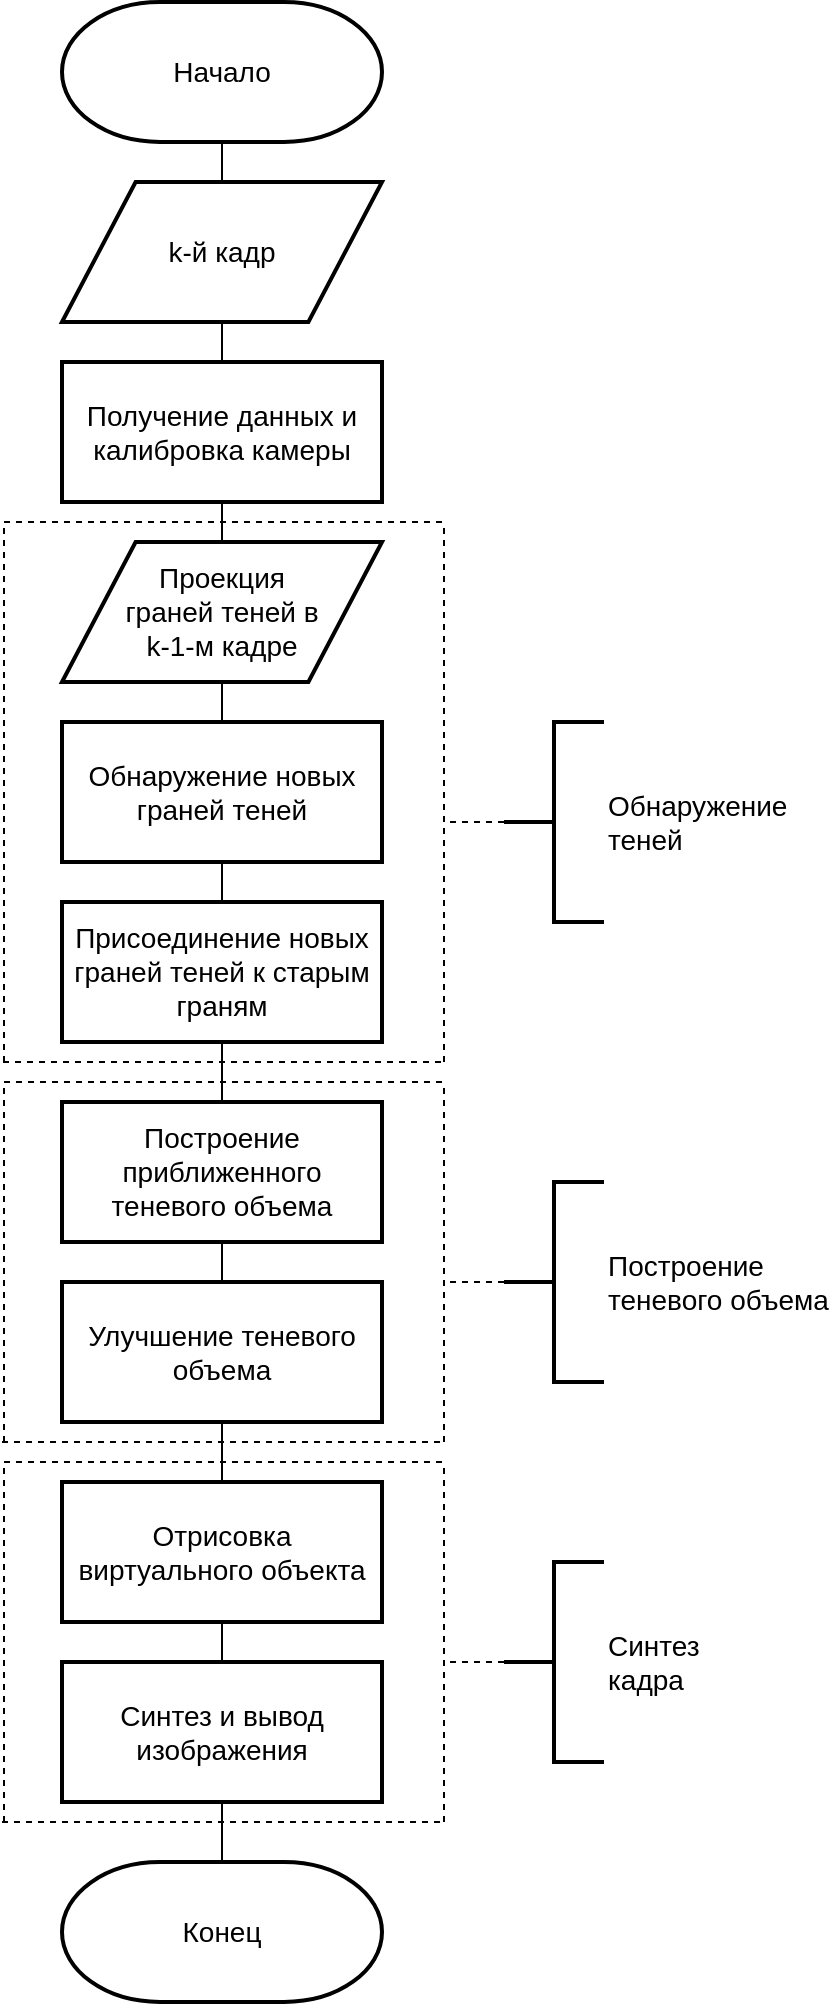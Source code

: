 <mxfile version="20.2.3" type="device"><diagram id="ZFDJjJmux2x4QQtzl2ys" name="Страница 1"><mxGraphModel dx="1422" dy="865" grid="1" gridSize="10" guides="1" tooltips="1" connect="1" arrows="1" fold="1" page="1" pageScale="1" pageWidth="827" pageHeight="1169" math="0" shadow="0"><root><mxCell id="0"/><mxCell id="1" parent="0"/><mxCell id="fZ-lH2lCOYdGLXRck0TY-3" style="edgeStyle=orthogonalEdgeStyle;rounded=0;orthogonalLoop=1;jettySize=auto;html=1;exitX=0.5;exitY=1;exitDx=0;exitDy=0;exitPerimeter=0;entryX=0.5;entryY=0;entryDx=0;entryDy=0;fontSize=14;endArrow=none;endFill=0;" parent="1" source="fZ-lH2lCOYdGLXRck0TY-1" target="fZ-lH2lCOYdGLXRck0TY-2" edge="1"><mxGeometry relative="1" as="geometry"/></mxCell><mxCell id="fZ-lH2lCOYdGLXRck0TY-1" value="Начало" style="strokeWidth=2;html=1;shape=mxgraph.flowchart.terminator;whiteSpace=wrap;fontSize=14;" parent="1" vertex="1"><mxGeometry x="349" y="10" width="160" height="70" as="geometry"/></mxCell><mxCell id="fZ-lH2lCOYdGLXRck0TY-7" style="edgeStyle=orthogonalEdgeStyle;rounded=0;orthogonalLoop=1;jettySize=auto;html=1;exitX=0.5;exitY=1;exitDx=0;exitDy=0;entryX=0.5;entryY=0;entryDx=0;entryDy=0;fontSize=14;endArrow=none;endFill=0;" parent="1" source="fZ-lH2lCOYdGLXRck0TY-2" target="fZ-lH2lCOYdGLXRck0TY-6" edge="1"><mxGeometry relative="1" as="geometry"/></mxCell><mxCell id="fZ-lH2lCOYdGLXRck0TY-2" value="k-й кадр" style="shape=parallelogram;html=1;strokeWidth=2;perimeter=parallelogramPerimeter;whiteSpace=wrap;rounded=0;arcSize=12;size=0.23;fontSize=14;" parent="1" vertex="1"><mxGeometry x="349" y="100" width="160" height="70" as="geometry"/></mxCell><mxCell id="fZ-lH2lCOYdGLXRck0TY-11" style="edgeStyle=orthogonalEdgeStyle;rounded=0;orthogonalLoop=1;jettySize=auto;html=1;exitX=0.5;exitY=1;exitDx=0;exitDy=0;entryX=0.5;entryY=0;entryDx=0;entryDy=0;fontSize=14;endArrow=none;endFill=0;" parent="1" source="fZ-lH2lCOYdGLXRck0TY-6" target="fZ-lH2lCOYdGLXRck0TY-10" edge="1"><mxGeometry relative="1" as="geometry"/></mxCell><mxCell id="fZ-lH2lCOYdGLXRck0TY-6" value="Получение данных и калибровка камеры" style="rounded=0;whiteSpace=wrap;html=1;absoluteArcSize=1;arcSize=14;strokeWidth=2;fontSize=14;" parent="1" vertex="1"><mxGeometry x="349" y="190" width="160" height="70" as="geometry"/></mxCell><mxCell id="fZ-lH2lCOYdGLXRck0TY-14" style="edgeStyle=orthogonalEdgeStyle;rounded=0;orthogonalLoop=1;jettySize=auto;html=1;exitX=0.5;exitY=1;exitDx=0;exitDy=0;entryX=0.5;entryY=0;entryDx=0;entryDy=0;fontSize=14;endArrow=none;endFill=0;" parent="1" source="fZ-lH2lCOYdGLXRck0TY-8" target="iNpdLN46T8xdgVFHqKoK-1" edge="1"><mxGeometry relative="1" as="geometry"><mxPoint x="429" y="460" as="targetPoint"/></mxGeometry></mxCell><mxCell id="fZ-lH2lCOYdGLXRck0TY-8" value="Обнаружение новых граней теней" style="rounded=0;whiteSpace=wrap;html=1;absoluteArcSize=1;arcSize=14;strokeWidth=2;fontSize=14;" parent="1" vertex="1"><mxGeometry x="349" y="370" width="160" height="70" as="geometry"/></mxCell><mxCell id="fZ-lH2lCOYdGLXRck0TY-12" style="edgeStyle=orthogonalEdgeStyle;rounded=0;orthogonalLoop=1;jettySize=auto;html=1;exitX=0.5;exitY=1;exitDx=0;exitDy=0;entryX=0.5;entryY=0;entryDx=0;entryDy=0;fontSize=14;endArrow=none;endFill=0;" parent="1" source="fZ-lH2lCOYdGLXRck0TY-10" target="fZ-lH2lCOYdGLXRck0TY-8" edge="1"><mxGeometry relative="1" as="geometry"/></mxCell><mxCell id="fZ-lH2lCOYdGLXRck0TY-10" value="Проекция &lt;br&gt;граней теней в &lt;br&gt;k-1-м кадре" style="shape=parallelogram;html=1;strokeWidth=2;perimeter=parallelogramPerimeter;whiteSpace=wrap;rounded=0;arcSize=12;size=0.23;fontSize=14;" parent="1" vertex="1"><mxGeometry x="349" y="280" width="160" height="70" as="geometry"/></mxCell><mxCell id="fZ-lH2lCOYdGLXRck0TY-18" value="" style="endArrow=none;dashed=1;html=1;rounded=0;fontSize=14;" parent="1" edge="1"><mxGeometry width="50" height="50" relative="1" as="geometry"><mxPoint x="320" y="540" as="sourcePoint"/><mxPoint x="320" y="270" as="targetPoint"/><Array as="points"><mxPoint x="320" y="440"/></Array></mxGeometry></mxCell><mxCell id="fZ-lH2lCOYdGLXRck0TY-19" value="" style="endArrow=none;dashed=1;html=1;rounded=0;fontSize=14;" parent="1" edge="1"><mxGeometry width="50" height="50" relative="1" as="geometry"><mxPoint x="540" y="540" as="sourcePoint"/><mxPoint x="540" y="270" as="targetPoint"/></mxGeometry></mxCell><mxCell id="fZ-lH2lCOYdGLXRck0TY-20" value="" style="endArrow=none;dashed=1;html=1;rounded=0;fontSize=14;" parent="1" edge="1"><mxGeometry width="50" height="50" relative="1" as="geometry"><mxPoint x="320" y="270" as="sourcePoint"/><mxPoint x="540" y="270" as="targetPoint"/></mxGeometry></mxCell><mxCell id="fZ-lH2lCOYdGLXRck0TY-21" value="" style="endArrow=none;dashed=1;html=1;rounded=0;fontSize=14;" parent="1" edge="1"><mxGeometry width="50" height="50" relative="1" as="geometry"><mxPoint x="319.5" y="540" as="sourcePoint"/><mxPoint x="538.5" y="540" as="targetPoint"/></mxGeometry></mxCell><mxCell id="fZ-lH2lCOYdGLXRck0TY-23" style="edgeStyle=orthogonalEdgeStyle;rounded=0;orthogonalLoop=1;jettySize=auto;html=1;exitX=0;exitY=0.5;exitDx=0;exitDy=0;exitPerimeter=0;fontSize=14;endArrow=none;endFill=0;dashed=1;" parent="1" source="fZ-lH2lCOYdGLXRck0TY-22" edge="1"><mxGeometry relative="1" as="geometry"><mxPoint x="540" y="420" as="targetPoint"/></mxGeometry></mxCell><mxCell id="fZ-lH2lCOYdGLXRck0TY-22" value="Обнаружение&lt;br&gt;теней" style="strokeWidth=2;html=1;shape=mxgraph.flowchart.annotation_2;align=left;labelPosition=right;pointerEvents=1;rounded=0;fontSize=14;" parent="1" vertex="1"><mxGeometry x="570" y="370" width="50" height="100" as="geometry"/></mxCell><mxCell id="fZ-lH2lCOYdGLXRck0TY-26" style="edgeStyle=orthogonalEdgeStyle;rounded=0;orthogonalLoop=1;jettySize=auto;html=1;exitX=0.5;exitY=1;exitDx=0;exitDy=0;entryX=0.5;entryY=0;entryDx=0;entryDy=0;fontSize=14;endArrow=none;endFill=0;" parent="1" source="fZ-lH2lCOYdGLXRck0TY-24" target="fZ-lH2lCOYdGLXRck0TY-25" edge="1"><mxGeometry relative="1" as="geometry"/></mxCell><mxCell id="fZ-lH2lCOYdGLXRck0TY-24" value="Построение приближенного теневого объема" style="rounded=0;whiteSpace=wrap;html=1;absoluteArcSize=1;arcSize=14;strokeWidth=2;fontSize=14;" parent="1" vertex="1"><mxGeometry x="349" y="560" width="160" height="70" as="geometry"/></mxCell><mxCell id="fZ-lH2lCOYdGLXRck0TY-37" style="edgeStyle=orthogonalEdgeStyle;rounded=0;orthogonalLoop=1;jettySize=auto;html=1;exitX=0.5;exitY=1;exitDx=0;exitDy=0;entryX=0.5;entryY=0;entryDx=0;entryDy=0;fontSize=14;endArrow=none;endFill=0;" parent="1" source="fZ-lH2lCOYdGLXRck0TY-25" target="fZ-lH2lCOYdGLXRck0TY-33" edge="1"><mxGeometry relative="1" as="geometry"/></mxCell><mxCell id="fZ-lH2lCOYdGLXRck0TY-25" value="Улучшение теневого объема" style="rounded=0;whiteSpace=wrap;html=1;absoluteArcSize=1;arcSize=14;strokeWidth=2;fontSize=14;" parent="1" vertex="1"><mxGeometry x="349" y="650" width="160" height="70" as="geometry"/></mxCell><mxCell id="fZ-lH2lCOYdGLXRck0TY-27" value="" style="endArrow=none;dashed=1;html=1;rounded=0;fontSize=14;" parent="1" edge="1"><mxGeometry width="50" height="50" relative="1" as="geometry"><mxPoint x="320" y="730" as="sourcePoint"/><mxPoint x="320" y="550" as="targetPoint"/></mxGeometry></mxCell><mxCell id="fZ-lH2lCOYdGLXRck0TY-28" value="" style="endArrow=none;dashed=1;html=1;rounded=0;fontSize=14;" parent="1" edge="1"><mxGeometry width="50" height="50" relative="1" as="geometry"><mxPoint x="540" y="730" as="sourcePoint"/><mxPoint x="540" y="550" as="targetPoint"/></mxGeometry></mxCell><mxCell id="fZ-lH2lCOYdGLXRck0TY-29" value="" style="endArrow=none;dashed=1;html=1;rounded=0;fontSize=14;" parent="1" edge="1"><mxGeometry width="50" height="50" relative="1" as="geometry"><mxPoint x="320" y="550" as="sourcePoint"/><mxPoint x="540" y="550" as="targetPoint"/></mxGeometry></mxCell><mxCell id="fZ-lH2lCOYdGLXRck0TY-30" value="" style="endArrow=none;dashed=1;html=1;rounded=0;fontSize=14;" parent="1" edge="1"><mxGeometry width="50" height="50" relative="1" as="geometry"><mxPoint x="319" y="730" as="sourcePoint"/><mxPoint x="539" y="730" as="targetPoint"/></mxGeometry></mxCell><mxCell id="fZ-lH2lCOYdGLXRck0TY-32" style="edgeStyle=orthogonalEdgeStyle;rounded=0;orthogonalLoop=1;jettySize=auto;html=1;exitX=0;exitY=0.5;exitDx=0;exitDy=0;exitPerimeter=0;fontSize=14;endArrow=none;endFill=0;dashed=1;" parent="1" source="fZ-lH2lCOYdGLXRck0TY-31" edge="1"><mxGeometry relative="1" as="geometry"><mxPoint x="540" y="650" as="targetPoint"/></mxGeometry></mxCell><mxCell id="fZ-lH2lCOYdGLXRck0TY-31" value="Построение &lt;br&gt;теневого объема" style="strokeWidth=2;html=1;shape=mxgraph.flowchart.annotation_2;align=left;labelPosition=right;pointerEvents=1;rounded=0;fontSize=14;" parent="1" vertex="1"><mxGeometry x="570" y="600" width="50" height="100" as="geometry"/></mxCell><mxCell id="fZ-lH2lCOYdGLXRck0TY-38" style="edgeStyle=orthogonalEdgeStyle;rounded=0;orthogonalLoop=1;jettySize=auto;html=1;exitX=0.5;exitY=1;exitDx=0;exitDy=0;entryX=0.5;entryY=0;entryDx=0;entryDy=0;fontSize=14;endArrow=none;endFill=0;" parent="1" source="fZ-lH2lCOYdGLXRck0TY-33" target="fZ-lH2lCOYdGLXRck0TY-34" edge="1"><mxGeometry relative="1" as="geometry"/></mxCell><mxCell id="fZ-lH2lCOYdGLXRck0TY-33" value="Отрисовка виртуального объекта" style="rounded=0;whiteSpace=wrap;html=1;absoluteArcSize=1;arcSize=14;strokeWidth=2;fontSize=14;" parent="1" vertex="1"><mxGeometry x="349" y="750" width="160" height="70" as="geometry"/></mxCell><mxCell id="fZ-lH2lCOYdGLXRck0TY-36" style="edgeStyle=orthogonalEdgeStyle;rounded=0;orthogonalLoop=1;jettySize=auto;html=1;exitX=0.5;exitY=1;exitDx=0;exitDy=0;entryX=0.5;entryY=0;entryDx=0;entryDy=0;entryPerimeter=0;fontSize=14;endArrow=none;endFill=0;" parent="1" source="fZ-lH2lCOYdGLXRck0TY-34" target="fZ-lH2lCOYdGLXRck0TY-35" edge="1"><mxGeometry relative="1" as="geometry"/></mxCell><mxCell id="fZ-lH2lCOYdGLXRck0TY-34" value="Синтез и вывод изображения" style="rounded=0;whiteSpace=wrap;html=1;absoluteArcSize=1;arcSize=14;strokeWidth=2;fontSize=14;" parent="1" vertex="1"><mxGeometry x="349" y="840" width="160" height="70" as="geometry"/></mxCell><mxCell id="fZ-lH2lCOYdGLXRck0TY-35" value="Конец" style="strokeWidth=2;html=1;shape=mxgraph.flowchart.terminator;whiteSpace=wrap;fontSize=14;" parent="1" vertex="1"><mxGeometry x="349" y="940" width="160" height="70" as="geometry"/></mxCell><mxCell id="fZ-lH2lCOYdGLXRck0TY-39" value="" style="endArrow=none;dashed=1;html=1;rounded=0;fontSize=14;" parent="1" edge="1"><mxGeometry width="50" height="50" relative="1" as="geometry"><mxPoint x="320" y="920" as="sourcePoint"/><mxPoint x="320" y="740" as="targetPoint"/></mxGeometry></mxCell><mxCell id="fZ-lH2lCOYdGLXRck0TY-41" value="" style="endArrow=none;dashed=1;html=1;rounded=0;fontSize=14;" parent="1" edge="1"><mxGeometry width="50" height="50" relative="1" as="geometry"><mxPoint x="540" y="920" as="sourcePoint"/><mxPoint x="540" y="740" as="targetPoint"/></mxGeometry></mxCell><mxCell id="fZ-lH2lCOYdGLXRck0TY-42" value="" style="endArrow=none;dashed=1;html=1;rounded=0;fontSize=14;" parent="1" edge="1"><mxGeometry width="50" height="50" relative="1" as="geometry"><mxPoint x="320" y="740" as="sourcePoint"/><mxPoint x="540" y="740" as="targetPoint"/></mxGeometry></mxCell><mxCell id="fZ-lH2lCOYdGLXRck0TY-43" value="" style="endArrow=none;dashed=1;html=1;rounded=0;fontSize=14;" parent="1" edge="1"><mxGeometry width="50" height="50" relative="1" as="geometry"><mxPoint x="319" y="920" as="sourcePoint"/><mxPoint x="539" y="920" as="targetPoint"/></mxGeometry></mxCell><mxCell id="fZ-lH2lCOYdGLXRck0TY-45" style="edgeStyle=orthogonalEdgeStyle;rounded=0;orthogonalLoop=1;jettySize=auto;html=1;exitX=0;exitY=0.5;exitDx=0;exitDy=0;exitPerimeter=0;fontSize=14;endArrow=none;endFill=0;dashed=1;" parent="1" source="fZ-lH2lCOYdGLXRck0TY-44" edge="1"><mxGeometry relative="1" as="geometry"><mxPoint x="540" y="840" as="targetPoint"/></mxGeometry></mxCell><mxCell id="fZ-lH2lCOYdGLXRck0TY-44" value="Синтез&lt;br&gt;кадра" style="strokeWidth=2;html=1;shape=mxgraph.flowchart.annotation_2;align=left;labelPosition=right;pointerEvents=1;rounded=0;fontSize=14;" parent="1" vertex="1"><mxGeometry x="570" y="790" width="50" height="100" as="geometry"/></mxCell><mxCell id="iNpdLN46T8xdgVFHqKoK-2" style="edgeStyle=orthogonalEdgeStyle;rounded=0;orthogonalLoop=1;jettySize=auto;html=1;exitX=0.5;exitY=1;exitDx=0;exitDy=0;entryX=0.5;entryY=0;entryDx=0;entryDy=0;endArrow=none;endFill=0;" parent="1" source="iNpdLN46T8xdgVFHqKoK-1" target="fZ-lH2lCOYdGLXRck0TY-24" edge="1"><mxGeometry relative="1" as="geometry"/></mxCell><mxCell id="iNpdLN46T8xdgVFHqKoK-1" value="Присоединение новых граней теней к старым граням" style="rounded=0;whiteSpace=wrap;html=1;absoluteArcSize=1;arcSize=14;strokeWidth=2;fontSize=14;" parent="1" vertex="1"><mxGeometry x="349" y="460" width="160" height="70" as="geometry"/></mxCell></root></mxGraphModel></diagram></mxfile>